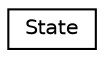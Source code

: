 digraph "Graphical Class Hierarchy"
{
  edge [fontname="Helvetica",fontsize="10",labelfontname="Helvetica",labelfontsize="10"];
  node [fontname="Helvetica",fontsize="10",shape=record];
  rankdir="LR";
  Node1 [label="State",height=0.2,width=0.4,color="black", fillcolor="white", style="filled",URL="$class_state.html",tooltip="The State class Represents the state of the controller at a time. "];
}
